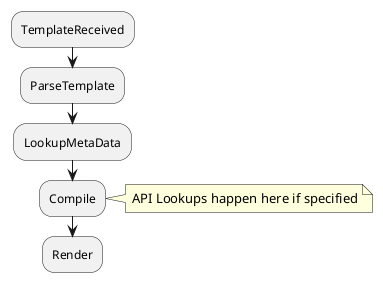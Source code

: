 @startuml
:TemplateReceived;
:ParseTemplate;
:LookupMetaData;
:Compile;
note right: API Lookups happen here if specified
:Render;
@enduml